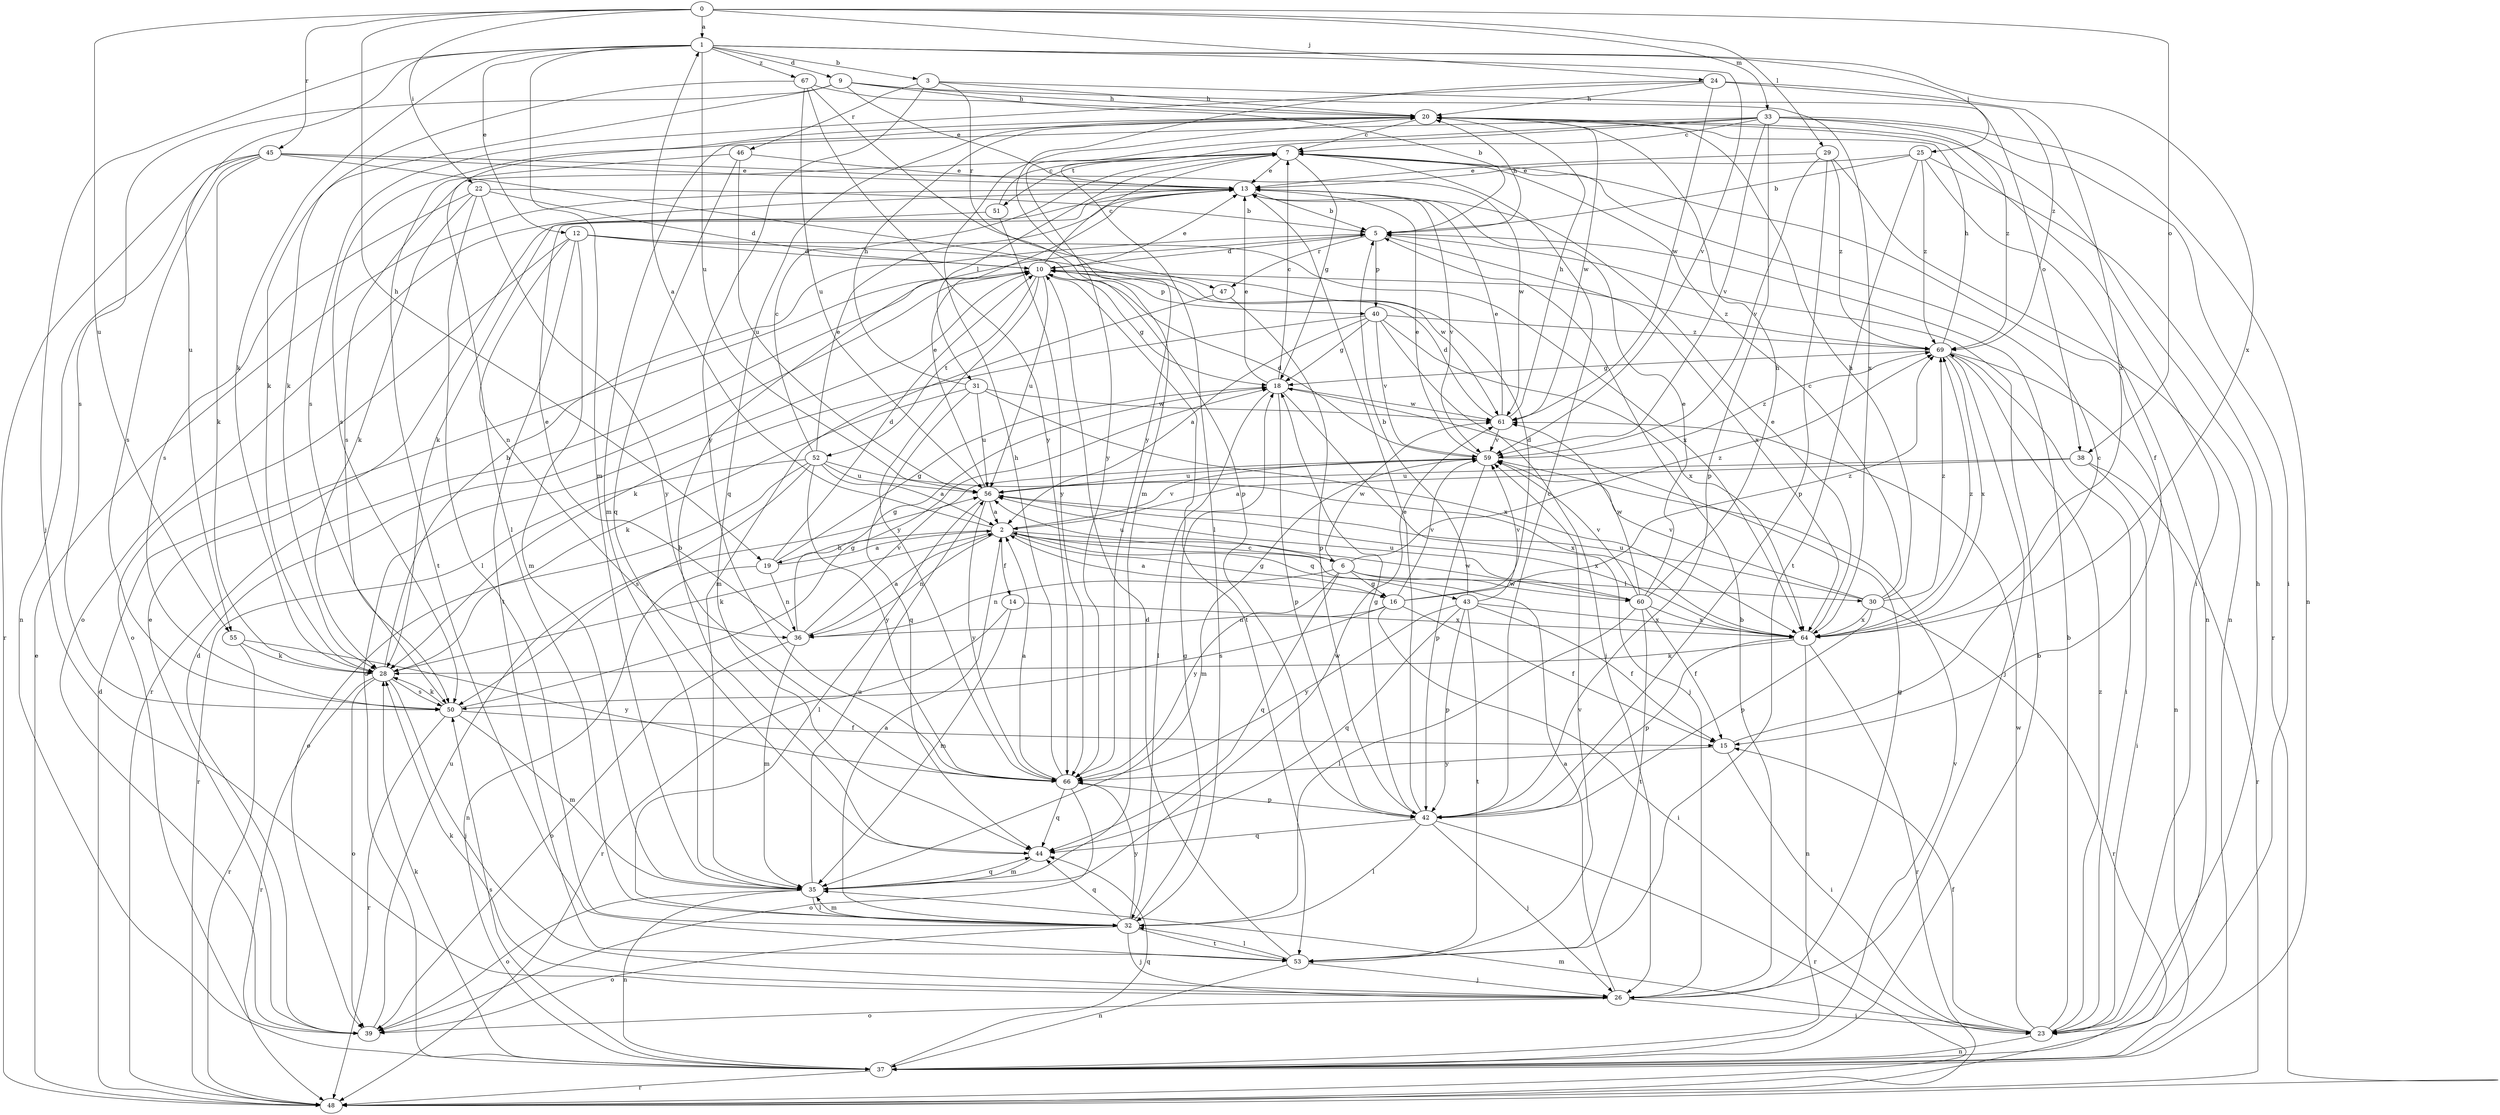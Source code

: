 strict digraph  {
0;
1;
2;
3;
5;
6;
7;
9;
10;
12;
13;
14;
15;
16;
18;
19;
20;
22;
23;
24;
25;
26;
28;
29;
30;
31;
32;
33;
35;
36;
37;
38;
39;
40;
42;
43;
44;
45;
46;
47;
48;
50;
51;
52;
53;
55;
56;
59;
60;
61;
64;
66;
67;
69;
0 -> 1  [label=a];
0 -> 19  [label=h];
0 -> 22  [label=i];
0 -> 24  [label=j];
0 -> 29  [label=l];
0 -> 33  [label=m];
0 -> 38  [label=o];
0 -> 45  [label=r];
0 -> 55  [label=u];
1 -> 3  [label=b];
1 -> 9  [label=d];
1 -> 12  [label=e];
1 -> 25  [label=j];
1 -> 26  [label=j];
1 -> 28  [label=k];
1 -> 35  [label=m];
1 -> 55  [label=u];
1 -> 56  [label=u];
1 -> 59  [label=v];
1 -> 64  [label=x];
1 -> 67  [label=z];
2 -> 1  [label=a];
2 -> 6  [label=c];
2 -> 14  [label=f];
2 -> 16  [label=g];
2 -> 19  [label=h];
2 -> 28  [label=k];
2 -> 36  [label=n];
2 -> 43  [label=q];
2 -> 59  [label=v];
2 -> 60  [label=w];
3 -> 20  [label=h];
3 -> 38  [label=o];
3 -> 46  [label=r];
3 -> 47  [label=r];
3 -> 66  [label=y];
5 -> 10  [label=d];
5 -> 20  [label=h];
5 -> 40  [label=p];
5 -> 47  [label=r];
5 -> 64  [label=x];
6 -> 16  [label=g];
6 -> 30  [label=l];
6 -> 36  [label=n];
6 -> 44  [label=q];
6 -> 56  [label=u];
6 -> 60  [label=w];
6 -> 61  [label=w];
6 -> 66  [label=y];
6 -> 69  [label=z];
7 -> 13  [label=e];
7 -> 15  [label=f];
7 -> 18  [label=g];
7 -> 31  [label=l];
7 -> 50  [label=s];
7 -> 51  [label=t];
9 -> 5  [label=b];
9 -> 13  [label=e];
9 -> 20  [label=h];
9 -> 28  [label=k];
9 -> 50  [label=s];
9 -> 64  [label=x];
10 -> 7  [label=c];
10 -> 13  [label=e];
10 -> 18  [label=g];
10 -> 40  [label=p];
10 -> 48  [label=r];
10 -> 52  [label=t];
10 -> 53  [label=t];
10 -> 56  [label=u];
10 -> 66  [label=y];
10 -> 69  [label=z];
12 -> 10  [label=d];
12 -> 35  [label=m];
12 -> 36  [label=n];
12 -> 39  [label=o];
12 -> 53  [label=t];
12 -> 61  [label=w];
12 -> 64  [label=x];
13 -> 5  [label=b];
13 -> 39  [label=o];
13 -> 59  [label=v];
14 -> 35  [label=m];
14 -> 48  [label=r];
14 -> 64  [label=x];
15 -> 7  [label=c];
15 -> 23  [label=i];
15 -> 66  [label=y];
16 -> 2  [label=a];
16 -> 10  [label=d];
16 -> 15  [label=f];
16 -> 23  [label=i];
16 -> 36  [label=n];
16 -> 50  [label=s];
16 -> 59  [label=v];
16 -> 69  [label=z];
18 -> 7  [label=c];
18 -> 13  [label=e];
18 -> 26  [label=j];
18 -> 32  [label=l];
18 -> 42  [label=p];
18 -> 61  [label=w];
19 -> 2  [label=a];
19 -> 10  [label=d];
19 -> 18  [label=g];
19 -> 36  [label=n];
19 -> 37  [label=n];
20 -> 7  [label=c];
20 -> 23  [label=i];
20 -> 32  [label=l];
20 -> 35  [label=m];
20 -> 44  [label=q];
20 -> 61  [label=w];
22 -> 5  [label=b];
22 -> 10  [label=d];
22 -> 28  [label=k];
22 -> 32  [label=l];
22 -> 50  [label=s];
22 -> 66  [label=y];
23 -> 5  [label=b];
23 -> 15  [label=f];
23 -> 20  [label=h];
23 -> 35  [label=m];
23 -> 37  [label=n];
23 -> 61  [label=w];
23 -> 69  [label=z];
24 -> 20  [label=h];
24 -> 50  [label=s];
24 -> 61  [label=w];
24 -> 64  [label=x];
24 -> 66  [label=y];
24 -> 69  [label=z];
25 -> 5  [label=b];
25 -> 13  [label=e];
25 -> 37  [label=n];
25 -> 48  [label=r];
25 -> 53  [label=t];
25 -> 69  [label=z];
26 -> 2  [label=a];
26 -> 5  [label=b];
26 -> 18  [label=g];
26 -> 23  [label=i];
26 -> 28  [label=k];
26 -> 39  [label=o];
28 -> 5  [label=b];
28 -> 26  [label=j];
28 -> 39  [label=o];
28 -> 48  [label=r];
28 -> 50  [label=s];
29 -> 13  [label=e];
29 -> 37  [label=n];
29 -> 42  [label=p];
29 -> 59  [label=v];
29 -> 69  [label=z];
30 -> 7  [label=c];
30 -> 20  [label=h];
30 -> 42  [label=p];
30 -> 48  [label=r];
30 -> 56  [label=u];
30 -> 59  [label=v];
30 -> 64  [label=x];
30 -> 69  [label=z];
31 -> 20  [label=h];
31 -> 28  [label=k];
31 -> 44  [label=q];
31 -> 56  [label=u];
31 -> 61  [label=w];
31 -> 64  [label=x];
32 -> 2  [label=a];
32 -> 18  [label=g];
32 -> 26  [label=j];
32 -> 35  [label=m];
32 -> 39  [label=o];
32 -> 44  [label=q];
32 -> 53  [label=t];
32 -> 66  [label=y];
33 -> 7  [label=c];
33 -> 23  [label=i];
33 -> 32  [label=l];
33 -> 37  [label=n];
33 -> 42  [label=p];
33 -> 50  [label=s];
33 -> 59  [label=v];
33 -> 66  [label=y];
33 -> 69  [label=z];
35 -> 32  [label=l];
35 -> 37  [label=n];
35 -> 39  [label=o];
35 -> 44  [label=q];
35 -> 56  [label=u];
35 -> 61  [label=w];
36 -> 2  [label=a];
36 -> 13  [label=e];
36 -> 18  [label=g];
36 -> 35  [label=m];
36 -> 39  [label=o];
36 -> 59  [label=v];
37 -> 5  [label=b];
37 -> 10  [label=d];
37 -> 28  [label=k];
37 -> 44  [label=q];
37 -> 48  [label=r];
37 -> 50  [label=s];
37 -> 59  [label=v];
38 -> 2  [label=a];
38 -> 23  [label=i];
38 -> 48  [label=r];
38 -> 56  [label=u];
39 -> 10  [label=d];
39 -> 13  [label=e];
39 -> 56  [label=u];
40 -> 2  [label=a];
40 -> 18  [label=g];
40 -> 26  [label=j];
40 -> 28  [label=k];
40 -> 59  [label=v];
40 -> 64  [label=x];
40 -> 69  [label=z];
42 -> 7  [label=c];
42 -> 13  [label=e];
42 -> 18  [label=g];
42 -> 26  [label=j];
42 -> 32  [label=l];
42 -> 44  [label=q];
42 -> 48  [label=r];
43 -> 5  [label=b];
43 -> 15  [label=f];
43 -> 42  [label=p];
43 -> 44  [label=q];
43 -> 53  [label=t];
43 -> 59  [label=v];
43 -> 64  [label=x];
43 -> 66  [label=y];
44 -> 5  [label=b];
44 -> 35  [label=m];
45 -> 13  [label=e];
45 -> 28  [label=k];
45 -> 37  [label=n];
45 -> 42  [label=p];
45 -> 48  [label=r];
45 -> 50  [label=s];
45 -> 61  [label=w];
46 -> 13  [label=e];
46 -> 44  [label=q];
46 -> 53  [label=t];
46 -> 56  [label=u];
47 -> 35  [label=m];
47 -> 42  [label=p];
48 -> 10  [label=d];
48 -> 13  [label=e];
50 -> 15  [label=f];
50 -> 18  [label=g];
50 -> 28  [label=k];
50 -> 35  [label=m];
50 -> 48  [label=r];
51 -> 7  [label=c];
51 -> 28  [label=k];
51 -> 66  [label=y];
52 -> 2  [label=a];
52 -> 7  [label=c];
52 -> 13  [label=e];
52 -> 39  [label=o];
52 -> 48  [label=r];
52 -> 50  [label=s];
52 -> 56  [label=u];
52 -> 64  [label=x];
52 -> 66  [label=y];
53 -> 10  [label=d];
53 -> 26  [label=j];
53 -> 32  [label=l];
53 -> 37  [label=n];
53 -> 59  [label=v];
55 -> 28  [label=k];
55 -> 48  [label=r];
55 -> 66  [label=y];
56 -> 2  [label=a];
56 -> 13  [label=e];
56 -> 32  [label=l];
56 -> 64  [label=x];
56 -> 66  [label=y];
59 -> 10  [label=d];
59 -> 13  [label=e];
59 -> 35  [label=m];
59 -> 42  [label=p];
59 -> 56  [label=u];
59 -> 69  [label=z];
60 -> 13  [label=e];
60 -> 15  [label=f];
60 -> 20  [label=h];
60 -> 32  [label=l];
60 -> 53  [label=t];
60 -> 56  [label=u];
60 -> 59  [label=v];
60 -> 61  [label=w];
60 -> 64  [label=x];
61 -> 10  [label=d];
61 -> 13  [label=e];
61 -> 20  [label=h];
61 -> 59  [label=v];
64 -> 13  [label=e];
64 -> 28  [label=k];
64 -> 37  [label=n];
64 -> 42  [label=p];
64 -> 48  [label=r];
64 -> 69  [label=z];
66 -> 2  [label=a];
66 -> 20  [label=h];
66 -> 39  [label=o];
66 -> 42  [label=p];
66 -> 44  [label=q];
67 -> 20  [label=h];
67 -> 28  [label=k];
67 -> 35  [label=m];
67 -> 56  [label=u];
67 -> 66  [label=y];
69 -> 18  [label=g];
69 -> 20  [label=h];
69 -> 23  [label=i];
69 -> 26  [label=j];
69 -> 37  [label=n];
69 -> 64  [label=x];
}
